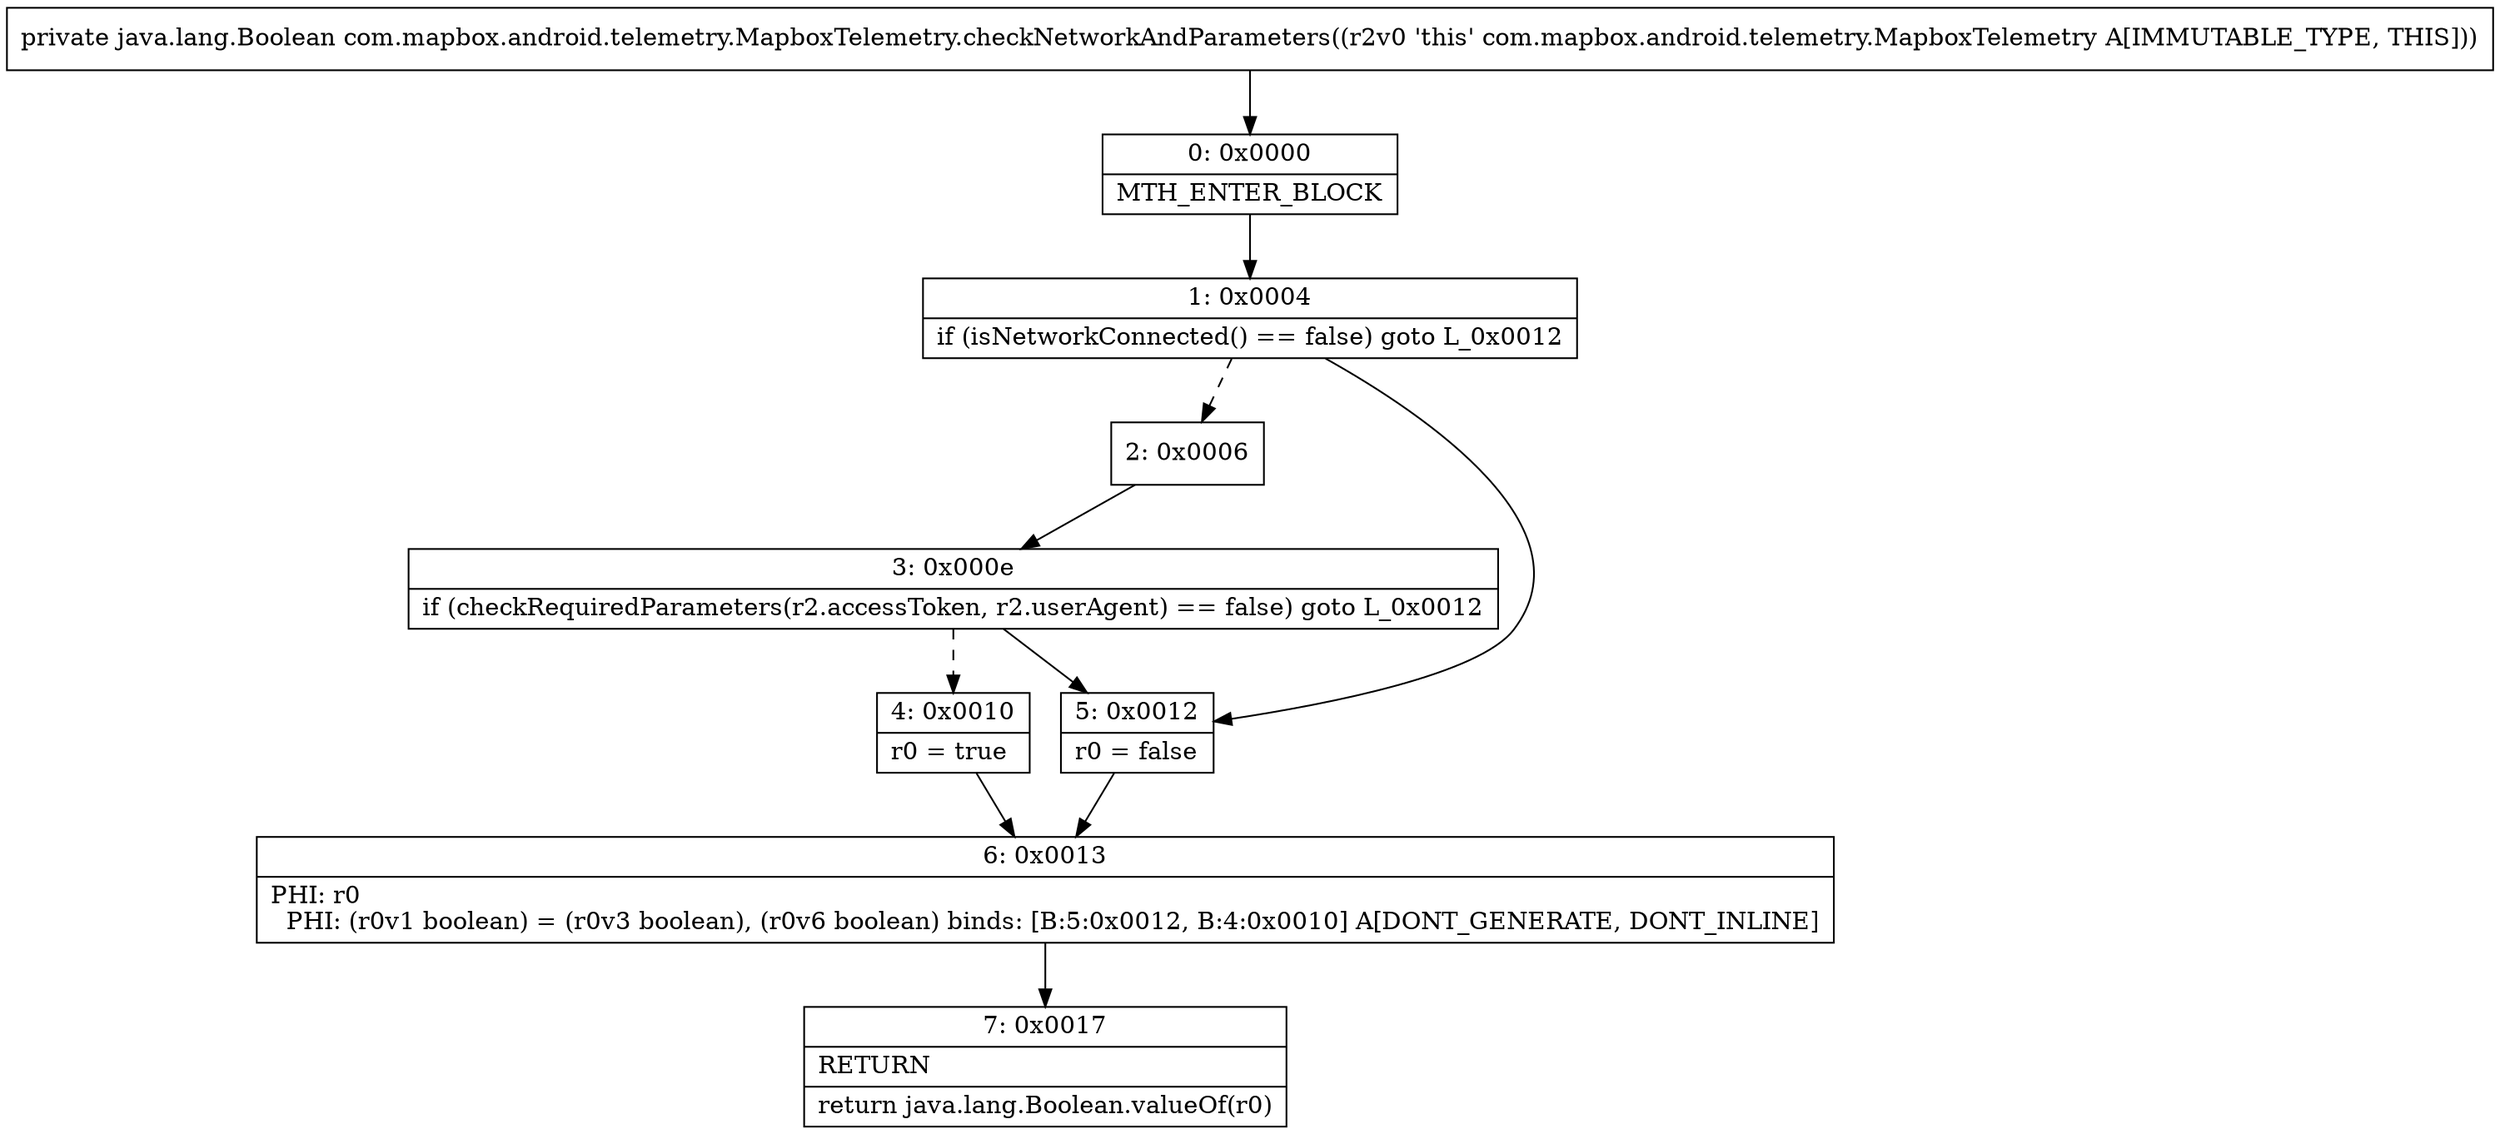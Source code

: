 digraph "CFG forcom.mapbox.android.telemetry.MapboxTelemetry.checkNetworkAndParameters()Ljava\/lang\/Boolean;" {
Node_0 [shape=record,label="{0\:\ 0x0000|MTH_ENTER_BLOCK\l}"];
Node_1 [shape=record,label="{1\:\ 0x0004|if (isNetworkConnected() == false) goto L_0x0012\l}"];
Node_2 [shape=record,label="{2\:\ 0x0006}"];
Node_3 [shape=record,label="{3\:\ 0x000e|if (checkRequiredParameters(r2.accessToken, r2.userAgent) == false) goto L_0x0012\l}"];
Node_4 [shape=record,label="{4\:\ 0x0010|r0 = true\l}"];
Node_5 [shape=record,label="{5\:\ 0x0012|r0 = false\l}"];
Node_6 [shape=record,label="{6\:\ 0x0013|PHI: r0 \l  PHI: (r0v1 boolean) = (r0v3 boolean), (r0v6 boolean) binds: [B:5:0x0012, B:4:0x0010] A[DONT_GENERATE, DONT_INLINE]\l}"];
Node_7 [shape=record,label="{7\:\ 0x0017|RETURN\l|return java.lang.Boolean.valueOf(r0)\l}"];
MethodNode[shape=record,label="{private java.lang.Boolean com.mapbox.android.telemetry.MapboxTelemetry.checkNetworkAndParameters((r2v0 'this' com.mapbox.android.telemetry.MapboxTelemetry A[IMMUTABLE_TYPE, THIS])) }"];
MethodNode -> Node_0;
Node_0 -> Node_1;
Node_1 -> Node_2[style=dashed];
Node_1 -> Node_5;
Node_2 -> Node_3;
Node_3 -> Node_4[style=dashed];
Node_3 -> Node_5;
Node_4 -> Node_6;
Node_5 -> Node_6;
Node_6 -> Node_7;
}

